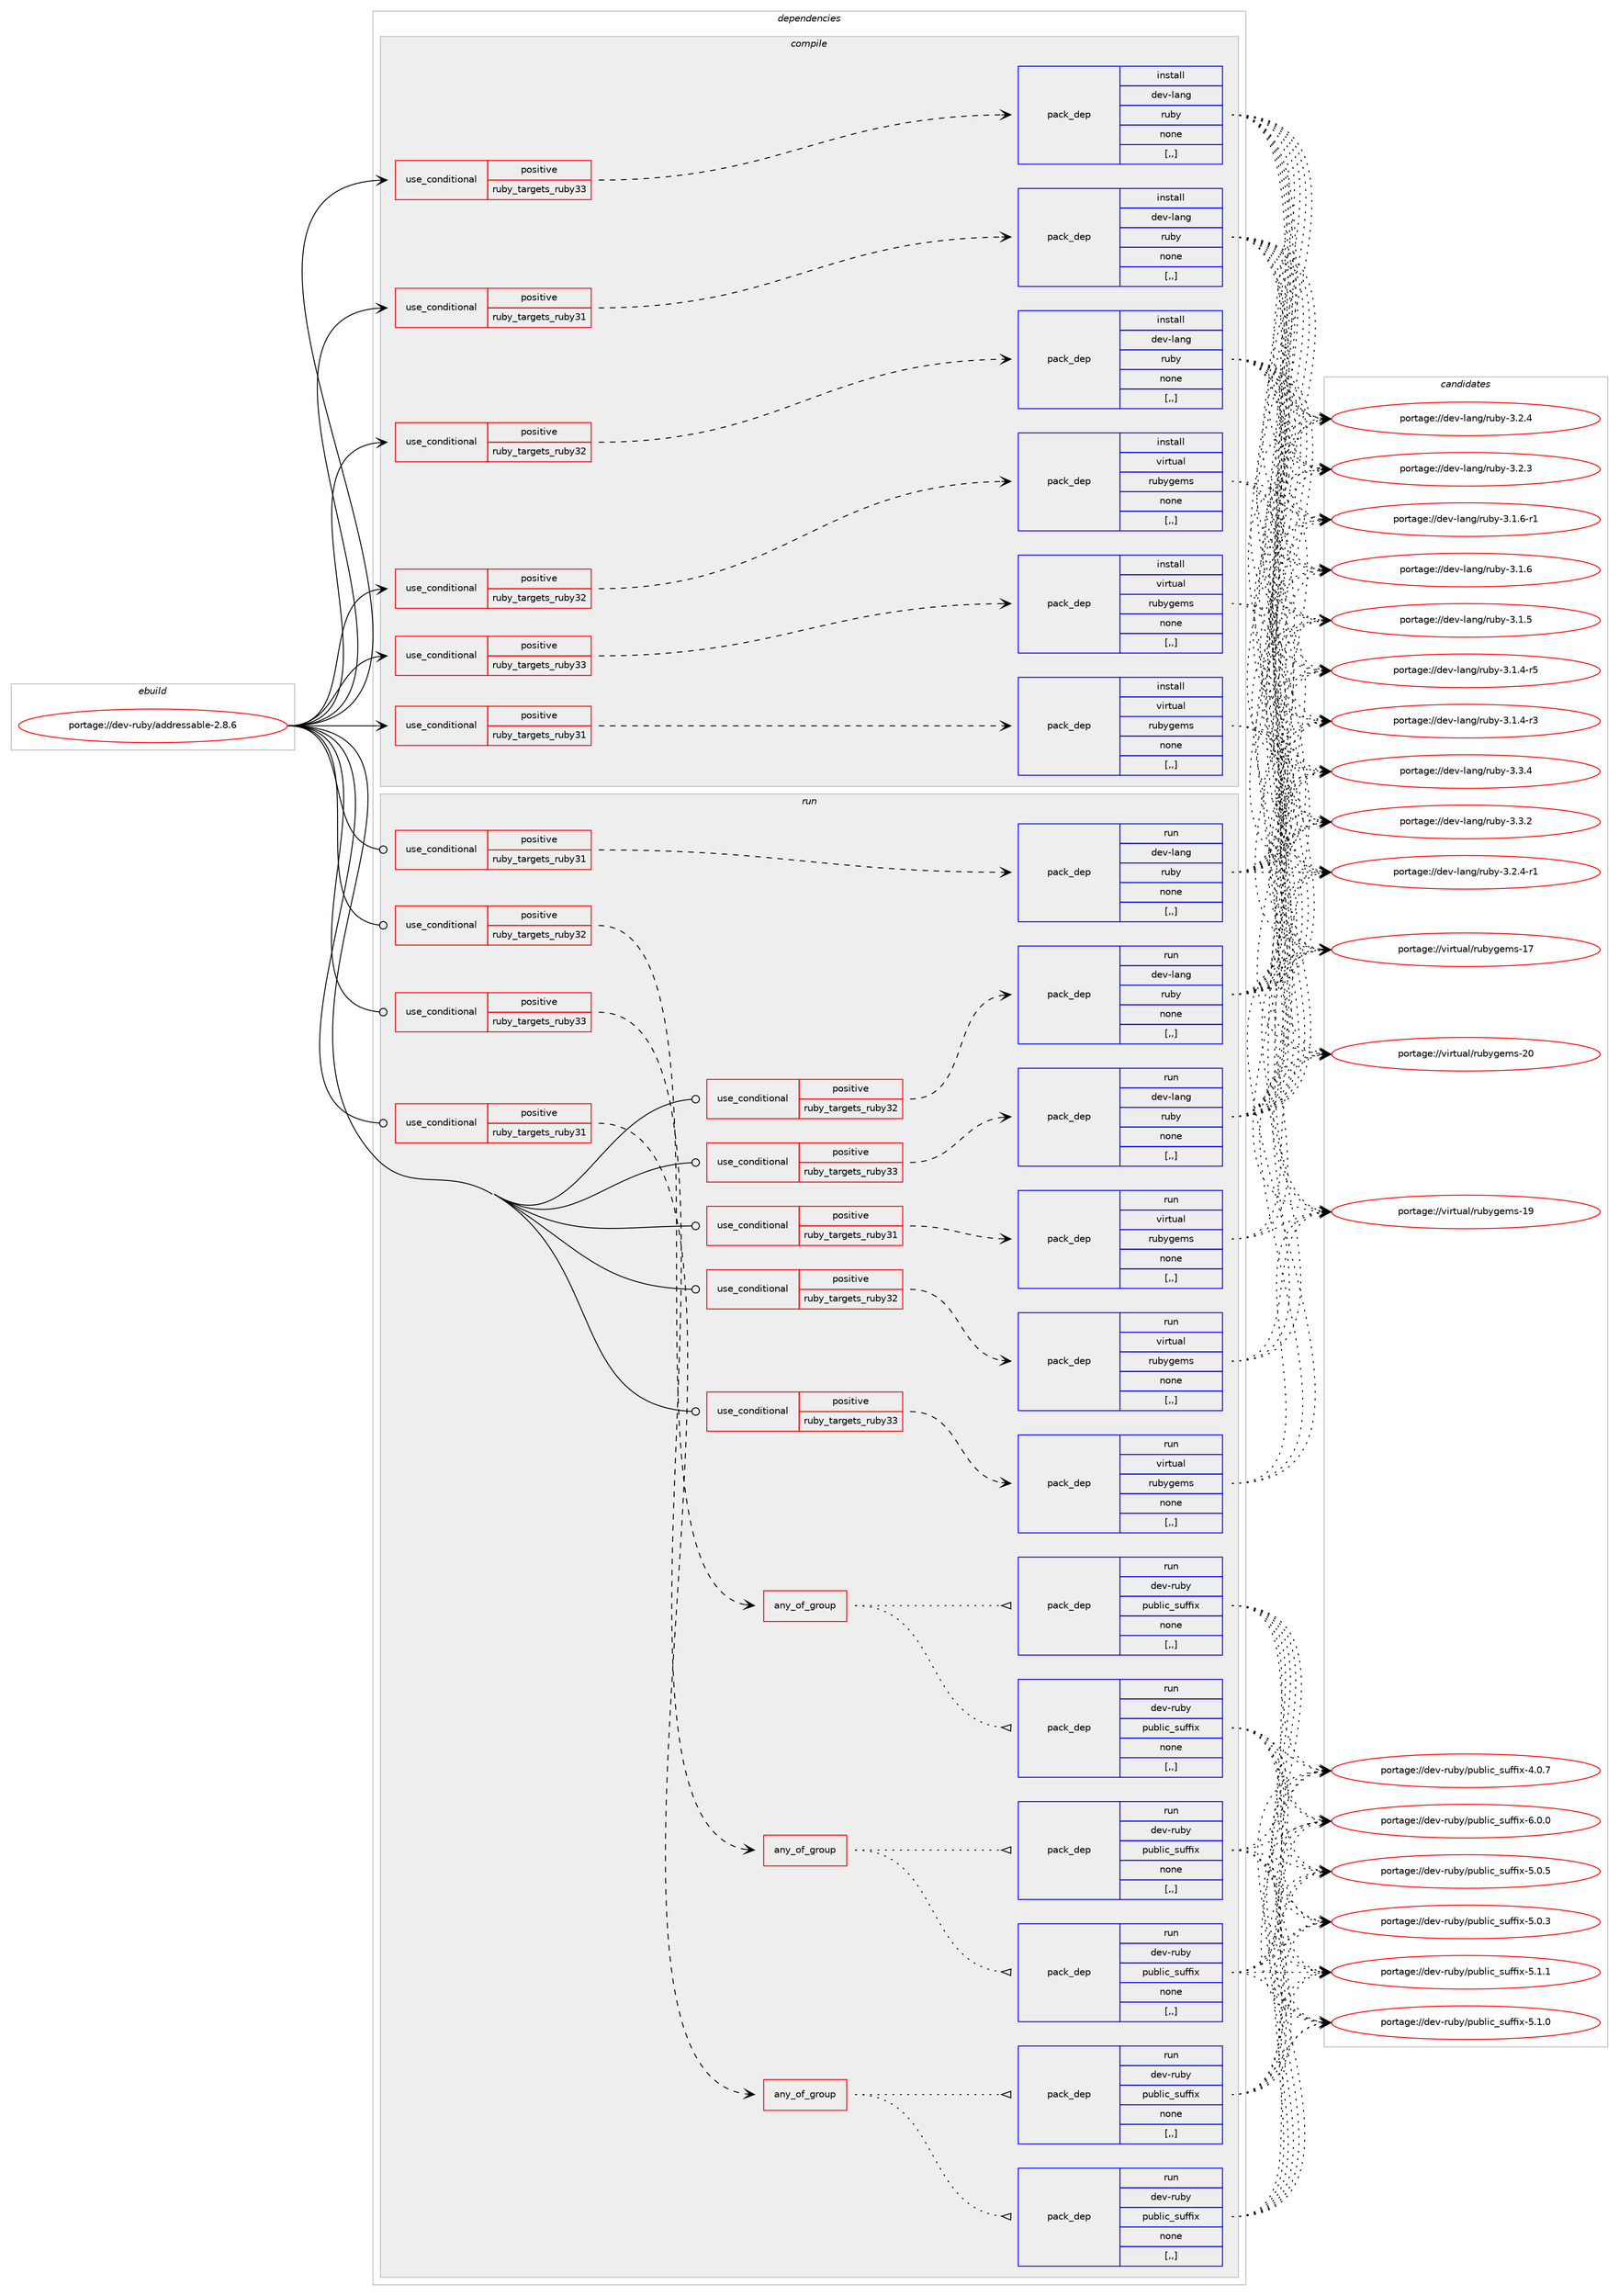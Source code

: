 digraph prolog {

# *************
# Graph options
# *************

newrank=true;
concentrate=true;
compound=true;
graph [rankdir=LR,fontname=Helvetica,fontsize=10,ranksep=1.5];#, ranksep=2.5, nodesep=0.2];
edge  [arrowhead=vee];
node  [fontname=Helvetica,fontsize=10];

# **********
# The ebuild
# **********

subgraph cluster_leftcol {
color=gray;
label=<<i>ebuild</i>>;
id [label="portage://dev-ruby/addressable-2.8.6", color=red, width=4, href="../dev-ruby/addressable-2.8.6.svg"];
}

# ****************
# The dependencies
# ****************

subgraph cluster_midcol {
color=gray;
label=<<i>dependencies</i>>;
subgraph cluster_compile {
fillcolor="#eeeeee";
style=filled;
label=<<i>compile</i>>;
subgraph cond44025 {
dependency175616 [label=<<TABLE BORDER="0" CELLBORDER="1" CELLSPACING="0" CELLPADDING="4"><TR><TD ROWSPAN="3" CELLPADDING="10">use_conditional</TD></TR><TR><TD>positive</TD></TR><TR><TD>ruby_targets_ruby31</TD></TR></TABLE>>, shape=none, color=red];
subgraph pack130307 {
dependency175617 [label=<<TABLE BORDER="0" CELLBORDER="1" CELLSPACING="0" CELLPADDING="4" WIDTH="220"><TR><TD ROWSPAN="6" CELLPADDING="30">pack_dep</TD></TR><TR><TD WIDTH="110">install</TD></TR><TR><TD>dev-lang</TD></TR><TR><TD>ruby</TD></TR><TR><TD>none</TD></TR><TR><TD>[,,]</TD></TR></TABLE>>, shape=none, color=blue];
}
dependency175616:e -> dependency175617:w [weight=20,style="dashed",arrowhead="vee"];
}
id:e -> dependency175616:w [weight=20,style="solid",arrowhead="vee"];
subgraph cond44026 {
dependency175618 [label=<<TABLE BORDER="0" CELLBORDER="1" CELLSPACING="0" CELLPADDING="4"><TR><TD ROWSPAN="3" CELLPADDING="10">use_conditional</TD></TR><TR><TD>positive</TD></TR><TR><TD>ruby_targets_ruby31</TD></TR></TABLE>>, shape=none, color=red];
subgraph pack130308 {
dependency175619 [label=<<TABLE BORDER="0" CELLBORDER="1" CELLSPACING="0" CELLPADDING="4" WIDTH="220"><TR><TD ROWSPAN="6" CELLPADDING="30">pack_dep</TD></TR><TR><TD WIDTH="110">install</TD></TR><TR><TD>virtual</TD></TR><TR><TD>rubygems</TD></TR><TR><TD>none</TD></TR><TR><TD>[,,]</TD></TR></TABLE>>, shape=none, color=blue];
}
dependency175618:e -> dependency175619:w [weight=20,style="dashed",arrowhead="vee"];
}
id:e -> dependency175618:w [weight=20,style="solid",arrowhead="vee"];
subgraph cond44027 {
dependency175620 [label=<<TABLE BORDER="0" CELLBORDER="1" CELLSPACING="0" CELLPADDING="4"><TR><TD ROWSPAN="3" CELLPADDING="10">use_conditional</TD></TR><TR><TD>positive</TD></TR><TR><TD>ruby_targets_ruby32</TD></TR></TABLE>>, shape=none, color=red];
subgraph pack130309 {
dependency175621 [label=<<TABLE BORDER="0" CELLBORDER="1" CELLSPACING="0" CELLPADDING="4" WIDTH="220"><TR><TD ROWSPAN="6" CELLPADDING="30">pack_dep</TD></TR><TR><TD WIDTH="110">install</TD></TR><TR><TD>dev-lang</TD></TR><TR><TD>ruby</TD></TR><TR><TD>none</TD></TR><TR><TD>[,,]</TD></TR></TABLE>>, shape=none, color=blue];
}
dependency175620:e -> dependency175621:w [weight=20,style="dashed",arrowhead="vee"];
}
id:e -> dependency175620:w [weight=20,style="solid",arrowhead="vee"];
subgraph cond44028 {
dependency175622 [label=<<TABLE BORDER="0" CELLBORDER="1" CELLSPACING="0" CELLPADDING="4"><TR><TD ROWSPAN="3" CELLPADDING="10">use_conditional</TD></TR><TR><TD>positive</TD></TR><TR><TD>ruby_targets_ruby32</TD></TR></TABLE>>, shape=none, color=red];
subgraph pack130310 {
dependency175623 [label=<<TABLE BORDER="0" CELLBORDER="1" CELLSPACING="0" CELLPADDING="4" WIDTH="220"><TR><TD ROWSPAN="6" CELLPADDING="30">pack_dep</TD></TR><TR><TD WIDTH="110">install</TD></TR><TR><TD>virtual</TD></TR><TR><TD>rubygems</TD></TR><TR><TD>none</TD></TR><TR><TD>[,,]</TD></TR></TABLE>>, shape=none, color=blue];
}
dependency175622:e -> dependency175623:w [weight=20,style="dashed",arrowhead="vee"];
}
id:e -> dependency175622:w [weight=20,style="solid",arrowhead="vee"];
subgraph cond44029 {
dependency175624 [label=<<TABLE BORDER="0" CELLBORDER="1" CELLSPACING="0" CELLPADDING="4"><TR><TD ROWSPAN="3" CELLPADDING="10">use_conditional</TD></TR><TR><TD>positive</TD></TR><TR><TD>ruby_targets_ruby33</TD></TR></TABLE>>, shape=none, color=red];
subgraph pack130311 {
dependency175625 [label=<<TABLE BORDER="0" CELLBORDER="1" CELLSPACING="0" CELLPADDING="4" WIDTH="220"><TR><TD ROWSPAN="6" CELLPADDING="30">pack_dep</TD></TR><TR><TD WIDTH="110">install</TD></TR><TR><TD>dev-lang</TD></TR><TR><TD>ruby</TD></TR><TR><TD>none</TD></TR><TR><TD>[,,]</TD></TR></TABLE>>, shape=none, color=blue];
}
dependency175624:e -> dependency175625:w [weight=20,style="dashed",arrowhead="vee"];
}
id:e -> dependency175624:w [weight=20,style="solid",arrowhead="vee"];
subgraph cond44030 {
dependency175626 [label=<<TABLE BORDER="0" CELLBORDER="1" CELLSPACING="0" CELLPADDING="4"><TR><TD ROWSPAN="3" CELLPADDING="10">use_conditional</TD></TR><TR><TD>positive</TD></TR><TR><TD>ruby_targets_ruby33</TD></TR></TABLE>>, shape=none, color=red];
subgraph pack130312 {
dependency175627 [label=<<TABLE BORDER="0" CELLBORDER="1" CELLSPACING="0" CELLPADDING="4" WIDTH="220"><TR><TD ROWSPAN="6" CELLPADDING="30">pack_dep</TD></TR><TR><TD WIDTH="110">install</TD></TR><TR><TD>virtual</TD></TR><TR><TD>rubygems</TD></TR><TR><TD>none</TD></TR><TR><TD>[,,]</TD></TR></TABLE>>, shape=none, color=blue];
}
dependency175626:e -> dependency175627:w [weight=20,style="dashed",arrowhead="vee"];
}
id:e -> dependency175626:w [weight=20,style="solid",arrowhead="vee"];
}
subgraph cluster_compileandrun {
fillcolor="#eeeeee";
style=filled;
label=<<i>compile and run</i>>;
}
subgraph cluster_run {
fillcolor="#eeeeee";
style=filled;
label=<<i>run</i>>;
subgraph cond44031 {
dependency175628 [label=<<TABLE BORDER="0" CELLBORDER="1" CELLSPACING="0" CELLPADDING="4"><TR><TD ROWSPAN="3" CELLPADDING="10">use_conditional</TD></TR><TR><TD>positive</TD></TR><TR><TD>ruby_targets_ruby31</TD></TR></TABLE>>, shape=none, color=red];
subgraph any1134 {
dependency175629 [label=<<TABLE BORDER="0" CELLBORDER="1" CELLSPACING="0" CELLPADDING="4"><TR><TD CELLPADDING="10">any_of_group</TD></TR></TABLE>>, shape=none, color=red];subgraph pack130313 {
dependency175630 [label=<<TABLE BORDER="0" CELLBORDER="1" CELLSPACING="0" CELLPADDING="4" WIDTH="220"><TR><TD ROWSPAN="6" CELLPADDING="30">pack_dep</TD></TR><TR><TD WIDTH="110">run</TD></TR><TR><TD>dev-ruby</TD></TR><TR><TD>public_suffix</TD></TR><TR><TD>none</TD></TR><TR><TD>[,,]</TD></TR></TABLE>>, shape=none, color=blue];
}
dependency175629:e -> dependency175630:w [weight=20,style="dotted",arrowhead="oinv"];
subgraph pack130314 {
dependency175631 [label=<<TABLE BORDER="0" CELLBORDER="1" CELLSPACING="0" CELLPADDING="4" WIDTH="220"><TR><TD ROWSPAN="6" CELLPADDING="30">pack_dep</TD></TR><TR><TD WIDTH="110">run</TD></TR><TR><TD>dev-ruby</TD></TR><TR><TD>public_suffix</TD></TR><TR><TD>none</TD></TR><TR><TD>[,,]</TD></TR></TABLE>>, shape=none, color=blue];
}
dependency175629:e -> dependency175631:w [weight=20,style="dotted",arrowhead="oinv"];
}
dependency175628:e -> dependency175629:w [weight=20,style="dashed",arrowhead="vee"];
}
id:e -> dependency175628:w [weight=20,style="solid",arrowhead="odot"];
subgraph cond44032 {
dependency175632 [label=<<TABLE BORDER="0" CELLBORDER="1" CELLSPACING="0" CELLPADDING="4"><TR><TD ROWSPAN="3" CELLPADDING="10">use_conditional</TD></TR><TR><TD>positive</TD></TR><TR><TD>ruby_targets_ruby31</TD></TR></TABLE>>, shape=none, color=red];
subgraph pack130315 {
dependency175633 [label=<<TABLE BORDER="0" CELLBORDER="1" CELLSPACING="0" CELLPADDING="4" WIDTH="220"><TR><TD ROWSPAN="6" CELLPADDING="30">pack_dep</TD></TR><TR><TD WIDTH="110">run</TD></TR><TR><TD>dev-lang</TD></TR><TR><TD>ruby</TD></TR><TR><TD>none</TD></TR><TR><TD>[,,]</TD></TR></TABLE>>, shape=none, color=blue];
}
dependency175632:e -> dependency175633:w [weight=20,style="dashed",arrowhead="vee"];
}
id:e -> dependency175632:w [weight=20,style="solid",arrowhead="odot"];
subgraph cond44033 {
dependency175634 [label=<<TABLE BORDER="0" CELLBORDER="1" CELLSPACING="0" CELLPADDING="4"><TR><TD ROWSPAN="3" CELLPADDING="10">use_conditional</TD></TR><TR><TD>positive</TD></TR><TR><TD>ruby_targets_ruby31</TD></TR></TABLE>>, shape=none, color=red];
subgraph pack130316 {
dependency175635 [label=<<TABLE BORDER="0" CELLBORDER="1" CELLSPACING="0" CELLPADDING="4" WIDTH="220"><TR><TD ROWSPAN="6" CELLPADDING="30">pack_dep</TD></TR><TR><TD WIDTH="110">run</TD></TR><TR><TD>virtual</TD></TR><TR><TD>rubygems</TD></TR><TR><TD>none</TD></TR><TR><TD>[,,]</TD></TR></TABLE>>, shape=none, color=blue];
}
dependency175634:e -> dependency175635:w [weight=20,style="dashed",arrowhead="vee"];
}
id:e -> dependency175634:w [weight=20,style="solid",arrowhead="odot"];
subgraph cond44034 {
dependency175636 [label=<<TABLE BORDER="0" CELLBORDER="1" CELLSPACING="0" CELLPADDING="4"><TR><TD ROWSPAN="3" CELLPADDING="10">use_conditional</TD></TR><TR><TD>positive</TD></TR><TR><TD>ruby_targets_ruby32</TD></TR></TABLE>>, shape=none, color=red];
subgraph any1135 {
dependency175637 [label=<<TABLE BORDER="0" CELLBORDER="1" CELLSPACING="0" CELLPADDING="4"><TR><TD CELLPADDING="10">any_of_group</TD></TR></TABLE>>, shape=none, color=red];subgraph pack130317 {
dependency175638 [label=<<TABLE BORDER="0" CELLBORDER="1" CELLSPACING="0" CELLPADDING="4" WIDTH="220"><TR><TD ROWSPAN="6" CELLPADDING="30">pack_dep</TD></TR><TR><TD WIDTH="110">run</TD></TR><TR><TD>dev-ruby</TD></TR><TR><TD>public_suffix</TD></TR><TR><TD>none</TD></TR><TR><TD>[,,]</TD></TR></TABLE>>, shape=none, color=blue];
}
dependency175637:e -> dependency175638:w [weight=20,style="dotted",arrowhead="oinv"];
subgraph pack130318 {
dependency175639 [label=<<TABLE BORDER="0" CELLBORDER="1" CELLSPACING="0" CELLPADDING="4" WIDTH="220"><TR><TD ROWSPAN="6" CELLPADDING="30">pack_dep</TD></TR><TR><TD WIDTH="110">run</TD></TR><TR><TD>dev-ruby</TD></TR><TR><TD>public_suffix</TD></TR><TR><TD>none</TD></TR><TR><TD>[,,]</TD></TR></TABLE>>, shape=none, color=blue];
}
dependency175637:e -> dependency175639:w [weight=20,style="dotted",arrowhead="oinv"];
}
dependency175636:e -> dependency175637:w [weight=20,style="dashed",arrowhead="vee"];
}
id:e -> dependency175636:w [weight=20,style="solid",arrowhead="odot"];
subgraph cond44035 {
dependency175640 [label=<<TABLE BORDER="0" CELLBORDER="1" CELLSPACING="0" CELLPADDING="4"><TR><TD ROWSPAN="3" CELLPADDING="10">use_conditional</TD></TR><TR><TD>positive</TD></TR><TR><TD>ruby_targets_ruby32</TD></TR></TABLE>>, shape=none, color=red];
subgraph pack130319 {
dependency175641 [label=<<TABLE BORDER="0" CELLBORDER="1" CELLSPACING="0" CELLPADDING="4" WIDTH="220"><TR><TD ROWSPAN="6" CELLPADDING="30">pack_dep</TD></TR><TR><TD WIDTH="110">run</TD></TR><TR><TD>dev-lang</TD></TR><TR><TD>ruby</TD></TR><TR><TD>none</TD></TR><TR><TD>[,,]</TD></TR></TABLE>>, shape=none, color=blue];
}
dependency175640:e -> dependency175641:w [weight=20,style="dashed",arrowhead="vee"];
}
id:e -> dependency175640:w [weight=20,style="solid",arrowhead="odot"];
subgraph cond44036 {
dependency175642 [label=<<TABLE BORDER="0" CELLBORDER="1" CELLSPACING="0" CELLPADDING="4"><TR><TD ROWSPAN="3" CELLPADDING="10">use_conditional</TD></TR><TR><TD>positive</TD></TR><TR><TD>ruby_targets_ruby32</TD></TR></TABLE>>, shape=none, color=red];
subgraph pack130320 {
dependency175643 [label=<<TABLE BORDER="0" CELLBORDER="1" CELLSPACING="0" CELLPADDING="4" WIDTH="220"><TR><TD ROWSPAN="6" CELLPADDING="30">pack_dep</TD></TR><TR><TD WIDTH="110">run</TD></TR><TR><TD>virtual</TD></TR><TR><TD>rubygems</TD></TR><TR><TD>none</TD></TR><TR><TD>[,,]</TD></TR></TABLE>>, shape=none, color=blue];
}
dependency175642:e -> dependency175643:w [weight=20,style="dashed",arrowhead="vee"];
}
id:e -> dependency175642:w [weight=20,style="solid",arrowhead="odot"];
subgraph cond44037 {
dependency175644 [label=<<TABLE BORDER="0" CELLBORDER="1" CELLSPACING="0" CELLPADDING="4"><TR><TD ROWSPAN="3" CELLPADDING="10">use_conditional</TD></TR><TR><TD>positive</TD></TR><TR><TD>ruby_targets_ruby33</TD></TR></TABLE>>, shape=none, color=red];
subgraph any1136 {
dependency175645 [label=<<TABLE BORDER="0" CELLBORDER="1" CELLSPACING="0" CELLPADDING="4"><TR><TD CELLPADDING="10">any_of_group</TD></TR></TABLE>>, shape=none, color=red];subgraph pack130321 {
dependency175646 [label=<<TABLE BORDER="0" CELLBORDER="1" CELLSPACING="0" CELLPADDING="4" WIDTH="220"><TR><TD ROWSPAN="6" CELLPADDING="30">pack_dep</TD></TR><TR><TD WIDTH="110">run</TD></TR><TR><TD>dev-ruby</TD></TR><TR><TD>public_suffix</TD></TR><TR><TD>none</TD></TR><TR><TD>[,,]</TD></TR></TABLE>>, shape=none, color=blue];
}
dependency175645:e -> dependency175646:w [weight=20,style="dotted",arrowhead="oinv"];
subgraph pack130322 {
dependency175647 [label=<<TABLE BORDER="0" CELLBORDER="1" CELLSPACING="0" CELLPADDING="4" WIDTH="220"><TR><TD ROWSPAN="6" CELLPADDING="30">pack_dep</TD></TR><TR><TD WIDTH="110">run</TD></TR><TR><TD>dev-ruby</TD></TR><TR><TD>public_suffix</TD></TR><TR><TD>none</TD></TR><TR><TD>[,,]</TD></TR></TABLE>>, shape=none, color=blue];
}
dependency175645:e -> dependency175647:w [weight=20,style="dotted",arrowhead="oinv"];
}
dependency175644:e -> dependency175645:w [weight=20,style="dashed",arrowhead="vee"];
}
id:e -> dependency175644:w [weight=20,style="solid",arrowhead="odot"];
subgraph cond44038 {
dependency175648 [label=<<TABLE BORDER="0" CELLBORDER="1" CELLSPACING="0" CELLPADDING="4"><TR><TD ROWSPAN="3" CELLPADDING="10">use_conditional</TD></TR><TR><TD>positive</TD></TR><TR><TD>ruby_targets_ruby33</TD></TR></TABLE>>, shape=none, color=red];
subgraph pack130323 {
dependency175649 [label=<<TABLE BORDER="0" CELLBORDER="1" CELLSPACING="0" CELLPADDING="4" WIDTH="220"><TR><TD ROWSPAN="6" CELLPADDING="30">pack_dep</TD></TR><TR><TD WIDTH="110">run</TD></TR><TR><TD>dev-lang</TD></TR><TR><TD>ruby</TD></TR><TR><TD>none</TD></TR><TR><TD>[,,]</TD></TR></TABLE>>, shape=none, color=blue];
}
dependency175648:e -> dependency175649:w [weight=20,style="dashed",arrowhead="vee"];
}
id:e -> dependency175648:w [weight=20,style="solid",arrowhead="odot"];
subgraph cond44039 {
dependency175650 [label=<<TABLE BORDER="0" CELLBORDER="1" CELLSPACING="0" CELLPADDING="4"><TR><TD ROWSPAN="3" CELLPADDING="10">use_conditional</TD></TR><TR><TD>positive</TD></TR><TR><TD>ruby_targets_ruby33</TD></TR></TABLE>>, shape=none, color=red];
subgraph pack130324 {
dependency175651 [label=<<TABLE BORDER="0" CELLBORDER="1" CELLSPACING="0" CELLPADDING="4" WIDTH="220"><TR><TD ROWSPAN="6" CELLPADDING="30">pack_dep</TD></TR><TR><TD WIDTH="110">run</TD></TR><TR><TD>virtual</TD></TR><TR><TD>rubygems</TD></TR><TR><TD>none</TD></TR><TR><TD>[,,]</TD></TR></TABLE>>, shape=none, color=blue];
}
dependency175650:e -> dependency175651:w [weight=20,style="dashed",arrowhead="vee"];
}
id:e -> dependency175650:w [weight=20,style="solid",arrowhead="odot"];
}
}

# **************
# The candidates
# **************

subgraph cluster_choices {
rank=same;
color=gray;
label=<<i>candidates</i>>;

subgraph choice130307 {
color=black;
nodesep=1;
choice10010111845108971101034711411798121455146514652 [label="portage://dev-lang/ruby-3.3.4", color=red, width=4,href="../dev-lang/ruby-3.3.4.svg"];
choice10010111845108971101034711411798121455146514650 [label="portage://dev-lang/ruby-3.3.2", color=red, width=4,href="../dev-lang/ruby-3.3.2.svg"];
choice100101118451089711010347114117981214551465046524511449 [label="portage://dev-lang/ruby-3.2.4-r1", color=red, width=4,href="../dev-lang/ruby-3.2.4-r1.svg"];
choice10010111845108971101034711411798121455146504652 [label="portage://dev-lang/ruby-3.2.4", color=red, width=4,href="../dev-lang/ruby-3.2.4.svg"];
choice10010111845108971101034711411798121455146504651 [label="portage://dev-lang/ruby-3.2.3", color=red, width=4,href="../dev-lang/ruby-3.2.3.svg"];
choice100101118451089711010347114117981214551464946544511449 [label="portage://dev-lang/ruby-3.1.6-r1", color=red, width=4,href="../dev-lang/ruby-3.1.6-r1.svg"];
choice10010111845108971101034711411798121455146494654 [label="portage://dev-lang/ruby-3.1.6", color=red, width=4,href="../dev-lang/ruby-3.1.6.svg"];
choice10010111845108971101034711411798121455146494653 [label="portage://dev-lang/ruby-3.1.5", color=red, width=4,href="../dev-lang/ruby-3.1.5.svg"];
choice100101118451089711010347114117981214551464946524511453 [label="portage://dev-lang/ruby-3.1.4-r5", color=red, width=4,href="../dev-lang/ruby-3.1.4-r5.svg"];
choice100101118451089711010347114117981214551464946524511451 [label="portage://dev-lang/ruby-3.1.4-r3", color=red, width=4,href="../dev-lang/ruby-3.1.4-r3.svg"];
dependency175617:e -> choice10010111845108971101034711411798121455146514652:w [style=dotted,weight="100"];
dependency175617:e -> choice10010111845108971101034711411798121455146514650:w [style=dotted,weight="100"];
dependency175617:e -> choice100101118451089711010347114117981214551465046524511449:w [style=dotted,weight="100"];
dependency175617:e -> choice10010111845108971101034711411798121455146504652:w [style=dotted,weight="100"];
dependency175617:e -> choice10010111845108971101034711411798121455146504651:w [style=dotted,weight="100"];
dependency175617:e -> choice100101118451089711010347114117981214551464946544511449:w [style=dotted,weight="100"];
dependency175617:e -> choice10010111845108971101034711411798121455146494654:w [style=dotted,weight="100"];
dependency175617:e -> choice10010111845108971101034711411798121455146494653:w [style=dotted,weight="100"];
dependency175617:e -> choice100101118451089711010347114117981214551464946524511453:w [style=dotted,weight="100"];
dependency175617:e -> choice100101118451089711010347114117981214551464946524511451:w [style=dotted,weight="100"];
}
subgraph choice130308 {
color=black;
nodesep=1;
choice118105114116117971084711411798121103101109115455048 [label="portage://virtual/rubygems-20", color=red, width=4,href="../virtual/rubygems-20.svg"];
choice118105114116117971084711411798121103101109115454957 [label="portage://virtual/rubygems-19", color=red, width=4,href="../virtual/rubygems-19.svg"];
choice118105114116117971084711411798121103101109115454955 [label="portage://virtual/rubygems-17", color=red, width=4,href="../virtual/rubygems-17.svg"];
dependency175619:e -> choice118105114116117971084711411798121103101109115455048:w [style=dotted,weight="100"];
dependency175619:e -> choice118105114116117971084711411798121103101109115454957:w [style=dotted,weight="100"];
dependency175619:e -> choice118105114116117971084711411798121103101109115454955:w [style=dotted,weight="100"];
}
subgraph choice130309 {
color=black;
nodesep=1;
choice10010111845108971101034711411798121455146514652 [label="portage://dev-lang/ruby-3.3.4", color=red, width=4,href="../dev-lang/ruby-3.3.4.svg"];
choice10010111845108971101034711411798121455146514650 [label="portage://dev-lang/ruby-3.3.2", color=red, width=4,href="../dev-lang/ruby-3.3.2.svg"];
choice100101118451089711010347114117981214551465046524511449 [label="portage://dev-lang/ruby-3.2.4-r1", color=red, width=4,href="../dev-lang/ruby-3.2.4-r1.svg"];
choice10010111845108971101034711411798121455146504652 [label="portage://dev-lang/ruby-3.2.4", color=red, width=4,href="../dev-lang/ruby-3.2.4.svg"];
choice10010111845108971101034711411798121455146504651 [label="portage://dev-lang/ruby-3.2.3", color=red, width=4,href="../dev-lang/ruby-3.2.3.svg"];
choice100101118451089711010347114117981214551464946544511449 [label="portage://dev-lang/ruby-3.1.6-r1", color=red, width=4,href="../dev-lang/ruby-3.1.6-r1.svg"];
choice10010111845108971101034711411798121455146494654 [label="portage://dev-lang/ruby-3.1.6", color=red, width=4,href="../dev-lang/ruby-3.1.6.svg"];
choice10010111845108971101034711411798121455146494653 [label="portage://dev-lang/ruby-3.1.5", color=red, width=4,href="../dev-lang/ruby-3.1.5.svg"];
choice100101118451089711010347114117981214551464946524511453 [label="portage://dev-lang/ruby-3.1.4-r5", color=red, width=4,href="../dev-lang/ruby-3.1.4-r5.svg"];
choice100101118451089711010347114117981214551464946524511451 [label="portage://dev-lang/ruby-3.1.4-r3", color=red, width=4,href="../dev-lang/ruby-3.1.4-r3.svg"];
dependency175621:e -> choice10010111845108971101034711411798121455146514652:w [style=dotted,weight="100"];
dependency175621:e -> choice10010111845108971101034711411798121455146514650:w [style=dotted,weight="100"];
dependency175621:e -> choice100101118451089711010347114117981214551465046524511449:w [style=dotted,weight="100"];
dependency175621:e -> choice10010111845108971101034711411798121455146504652:w [style=dotted,weight="100"];
dependency175621:e -> choice10010111845108971101034711411798121455146504651:w [style=dotted,weight="100"];
dependency175621:e -> choice100101118451089711010347114117981214551464946544511449:w [style=dotted,weight="100"];
dependency175621:e -> choice10010111845108971101034711411798121455146494654:w [style=dotted,weight="100"];
dependency175621:e -> choice10010111845108971101034711411798121455146494653:w [style=dotted,weight="100"];
dependency175621:e -> choice100101118451089711010347114117981214551464946524511453:w [style=dotted,weight="100"];
dependency175621:e -> choice100101118451089711010347114117981214551464946524511451:w [style=dotted,weight="100"];
}
subgraph choice130310 {
color=black;
nodesep=1;
choice118105114116117971084711411798121103101109115455048 [label="portage://virtual/rubygems-20", color=red, width=4,href="../virtual/rubygems-20.svg"];
choice118105114116117971084711411798121103101109115454957 [label="portage://virtual/rubygems-19", color=red, width=4,href="../virtual/rubygems-19.svg"];
choice118105114116117971084711411798121103101109115454955 [label="portage://virtual/rubygems-17", color=red, width=4,href="../virtual/rubygems-17.svg"];
dependency175623:e -> choice118105114116117971084711411798121103101109115455048:w [style=dotted,weight="100"];
dependency175623:e -> choice118105114116117971084711411798121103101109115454957:w [style=dotted,weight="100"];
dependency175623:e -> choice118105114116117971084711411798121103101109115454955:w [style=dotted,weight="100"];
}
subgraph choice130311 {
color=black;
nodesep=1;
choice10010111845108971101034711411798121455146514652 [label="portage://dev-lang/ruby-3.3.4", color=red, width=4,href="../dev-lang/ruby-3.3.4.svg"];
choice10010111845108971101034711411798121455146514650 [label="portage://dev-lang/ruby-3.3.2", color=red, width=4,href="../dev-lang/ruby-3.3.2.svg"];
choice100101118451089711010347114117981214551465046524511449 [label="portage://dev-lang/ruby-3.2.4-r1", color=red, width=4,href="../dev-lang/ruby-3.2.4-r1.svg"];
choice10010111845108971101034711411798121455146504652 [label="portage://dev-lang/ruby-3.2.4", color=red, width=4,href="../dev-lang/ruby-3.2.4.svg"];
choice10010111845108971101034711411798121455146504651 [label="portage://dev-lang/ruby-3.2.3", color=red, width=4,href="../dev-lang/ruby-3.2.3.svg"];
choice100101118451089711010347114117981214551464946544511449 [label="portage://dev-lang/ruby-3.1.6-r1", color=red, width=4,href="../dev-lang/ruby-3.1.6-r1.svg"];
choice10010111845108971101034711411798121455146494654 [label="portage://dev-lang/ruby-3.1.6", color=red, width=4,href="../dev-lang/ruby-3.1.6.svg"];
choice10010111845108971101034711411798121455146494653 [label="portage://dev-lang/ruby-3.1.5", color=red, width=4,href="../dev-lang/ruby-3.1.5.svg"];
choice100101118451089711010347114117981214551464946524511453 [label="portage://dev-lang/ruby-3.1.4-r5", color=red, width=4,href="../dev-lang/ruby-3.1.4-r5.svg"];
choice100101118451089711010347114117981214551464946524511451 [label="portage://dev-lang/ruby-3.1.4-r3", color=red, width=4,href="../dev-lang/ruby-3.1.4-r3.svg"];
dependency175625:e -> choice10010111845108971101034711411798121455146514652:w [style=dotted,weight="100"];
dependency175625:e -> choice10010111845108971101034711411798121455146514650:w [style=dotted,weight="100"];
dependency175625:e -> choice100101118451089711010347114117981214551465046524511449:w [style=dotted,weight="100"];
dependency175625:e -> choice10010111845108971101034711411798121455146504652:w [style=dotted,weight="100"];
dependency175625:e -> choice10010111845108971101034711411798121455146504651:w [style=dotted,weight="100"];
dependency175625:e -> choice100101118451089711010347114117981214551464946544511449:w [style=dotted,weight="100"];
dependency175625:e -> choice10010111845108971101034711411798121455146494654:w [style=dotted,weight="100"];
dependency175625:e -> choice10010111845108971101034711411798121455146494653:w [style=dotted,weight="100"];
dependency175625:e -> choice100101118451089711010347114117981214551464946524511453:w [style=dotted,weight="100"];
dependency175625:e -> choice100101118451089711010347114117981214551464946524511451:w [style=dotted,weight="100"];
}
subgraph choice130312 {
color=black;
nodesep=1;
choice118105114116117971084711411798121103101109115455048 [label="portage://virtual/rubygems-20", color=red, width=4,href="../virtual/rubygems-20.svg"];
choice118105114116117971084711411798121103101109115454957 [label="portage://virtual/rubygems-19", color=red, width=4,href="../virtual/rubygems-19.svg"];
choice118105114116117971084711411798121103101109115454955 [label="portage://virtual/rubygems-17", color=red, width=4,href="../virtual/rubygems-17.svg"];
dependency175627:e -> choice118105114116117971084711411798121103101109115455048:w [style=dotted,weight="100"];
dependency175627:e -> choice118105114116117971084711411798121103101109115454957:w [style=dotted,weight="100"];
dependency175627:e -> choice118105114116117971084711411798121103101109115454955:w [style=dotted,weight="100"];
}
subgraph choice130313 {
color=black;
nodesep=1;
choice100101118451141179812147112117981081059995115117102102105120455446484648 [label="portage://dev-ruby/public_suffix-6.0.0", color=red, width=4,href="../dev-ruby/public_suffix-6.0.0.svg"];
choice100101118451141179812147112117981081059995115117102102105120455346494649 [label="portage://dev-ruby/public_suffix-5.1.1", color=red, width=4,href="../dev-ruby/public_suffix-5.1.1.svg"];
choice100101118451141179812147112117981081059995115117102102105120455346494648 [label="portage://dev-ruby/public_suffix-5.1.0", color=red, width=4,href="../dev-ruby/public_suffix-5.1.0.svg"];
choice100101118451141179812147112117981081059995115117102102105120455346484653 [label="portage://dev-ruby/public_suffix-5.0.5", color=red, width=4,href="../dev-ruby/public_suffix-5.0.5.svg"];
choice100101118451141179812147112117981081059995115117102102105120455346484651 [label="portage://dev-ruby/public_suffix-5.0.3", color=red, width=4,href="../dev-ruby/public_suffix-5.0.3.svg"];
choice100101118451141179812147112117981081059995115117102102105120455246484655 [label="portage://dev-ruby/public_suffix-4.0.7", color=red, width=4,href="../dev-ruby/public_suffix-4.0.7.svg"];
dependency175630:e -> choice100101118451141179812147112117981081059995115117102102105120455446484648:w [style=dotted,weight="100"];
dependency175630:e -> choice100101118451141179812147112117981081059995115117102102105120455346494649:w [style=dotted,weight="100"];
dependency175630:e -> choice100101118451141179812147112117981081059995115117102102105120455346494648:w [style=dotted,weight="100"];
dependency175630:e -> choice100101118451141179812147112117981081059995115117102102105120455346484653:w [style=dotted,weight="100"];
dependency175630:e -> choice100101118451141179812147112117981081059995115117102102105120455346484651:w [style=dotted,weight="100"];
dependency175630:e -> choice100101118451141179812147112117981081059995115117102102105120455246484655:w [style=dotted,weight="100"];
}
subgraph choice130314 {
color=black;
nodesep=1;
choice100101118451141179812147112117981081059995115117102102105120455446484648 [label="portage://dev-ruby/public_suffix-6.0.0", color=red, width=4,href="../dev-ruby/public_suffix-6.0.0.svg"];
choice100101118451141179812147112117981081059995115117102102105120455346494649 [label="portage://dev-ruby/public_suffix-5.1.1", color=red, width=4,href="../dev-ruby/public_suffix-5.1.1.svg"];
choice100101118451141179812147112117981081059995115117102102105120455346494648 [label="portage://dev-ruby/public_suffix-5.1.0", color=red, width=4,href="../dev-ruby/public_suffix-5.1.0.svg"];
choice100101118451141179812147112117981081059995115117102102105120455346484653 [label="portage://dev-ruby/public_suffix-5.0.5", color=red, width=4,href="../dev-ruby/public_suffix-5.0.5.svg"];
choice100101118451141179812147112117981081059995115117102102105120455346484651 [label="portage://dev-ruby/public_suffix-5.0.3", color=red, width=4,href="../dev-ruby/public_suffix-5.0.3.svg"];
choice100101118451141179812147112117981081059995115117102102105120455246484655 [label="portage://dev-ruby/public_suffix-4.0.7", color=red, width=4,href="../dev-ruby/public_suffix-4.0.7.svg"];
dependency175631:e -> choice100101118451141179812147112117981081059995115117102102105120455446484648:w [style=dotted,weight="100"];
dependency175631:e -> choice100101118451141179812147112117981081059995115117102102105120455346494649:w [style=dotted,weight="100"];
dependency175631:e -> choice100101118451141179812147112117981081059995115117102102105120455346494648:w [style=dotted,weight="100"];
dependency175631:e -> choice100101118451141179812147112117981081059995115117102102105120455346484653:w [style=dotted,weight="100"];
dependency175631:e -> choice100101118451141179812147112117981081059995115117102102105120455346484651:w [style=dotted,weight="100"];
dependency175631:e -> choice100101118451141179812147112117981081059995115117102102105120455246484655:w [style=dotted,weight="100"];
}
subgraph choice130315 {
color=black;
nodesep=1;
choice10010111845108971101034711411798121455146514652 [label="portage://dev-lang/ruby-3.3.4", color=red, width=4,href="../dev-lang/ruby-3.3.4.svg"];
choice10010111845108971101034711411798121455146514650 [label="portage://dev-lang/ruby-3.3.2", color=red, width=4,href="../dev-lang/ruby-3.3.2.svg"];
choice100101118451089711010347114117981214551465046524511449 [label="portage://dev-lang/ruby-3.2.4-r1", color=red, width=4,href="../dev-lang/ruby-3.2.4-r1.svg"];
choice10010111845108971101034711411798121455146504652 [label="portage://dev-lang/ruby-3.2.4", color=red, width=4,href="../dev-lang/ruby-3.2.4.svg"];
choice10010111845108971101034711411798121455146504651 [label="portage://dev-lang/ruby-3.2.3", color=red, width=4,href="../dev-lang/ruby-3.2.3.svg"];
choice100101118451089711010347114117981214551464946544511449 [label="portage://dev-lang/ruby-3.1.6-r1", color=red, width=4,href="../dev-lang/ruby-3.1.6-r1.svg"];
choice10010111845108971101034711411798121455146494654 [label="portage://dev-lang/ruby-3.1.6", color=red, width=4,href="../dev-lang/ruby-3.1.6.svg"];
choice10010111845108971101034711411798121455146494653 [label="portage://dev-lang/ruby-3.1.5", color=red, width=4,href="../dev-lang/ruby-3.1.5.svg"];
choice100101118451089711010347114117981214551464946524511453 [label="portage://dev-lang/ruby-3.1.4-r5", color=red, width=4,href="../dev-lang/ruby-3.1.4-r5.svg"];
choice100101118451089711010347114117981214551464946524511451 [label="portage://dev-lang/ruby-3.1.4-r3", color=red, width=4,href="../dev-lang/ruby-3.1.4-r3.svg"];
dependency175633:e -> choice10010111845108971101034711411798121455146514652:w [style=dotted,weight="100"];
dependency175633:e -> choice10010111845108971101034711411798121455146514650:w [style=dotted,weight="100"];
dependency175633:e -> choice100101118451089711010347114117981214551465046524511449:w [style=dotted,weight="100"];
dependency175633:e -> choice10010111845108971101034711411798121455146504652:w [style=dotted,weight="100"];
dependency175633:e -> choice10010111845108971101034711411798121455146504651:w [style=dotted,weight="100"];
dependency175633:e -> choice100101118451089711010347114117981214551464946544511449:w [style=dotted,weight="100"];
dependency175633:e -> choice10010111845108971101034711411798121455146494654:w [style=dotted,weight="100"];
dependency175633:e -> choice10010111845108971101034711411798121455146494653:w [style=dotted,weight="100"];
dependency175633:e -> choice100101118451089711010347114117981214551464946524511453:w [style=dotted,weight="100"];
dependency175633:e -> choice100101118451089711010347114117981214551464946524511451:w [style=dotted,weight="100"];
}
subgraph choice130316 {
color=black;
nodesep=1;
choice118105114116117971084711411798121103101109115455048 [label="portage://virtual/rubygems-20", color=red, width=4,href="../virtual/rubygems-20.svg"];
choice118105114116117971084711411798121103101109115454957 [label="portage://virtual/rubygems-19", color=red, width=4,href="../virtual/rubygems-19.svg"];
choice118105114116117971084711411798121103101109115454955 [label="portage://virtual/rubygems-17", color=red, width=4,href="../virtual/rubygems-17.svg"];
dependency175635:e -> choice118105114116117971084711411798121103101109115455048:w [style=dotted,weight="100"];
dependency175635:e -> choice118105114116117971084711411798121103101109115454957:w [style=dotted,weight="100"];
dependency175635:e -> choice118105114116117971084711411798121103101109115454955:w [style=dotted,weight="100"];
}
subgraph choice130317 {
color=black;
nodesep=1;
choice100101118451141179812147112117981081059995115117102102105120455446484648 [label="portage://dev-ruby/public_suffix-6.0.0", color=red, width=4,href="../dev-ruby/public_suffix-6.0.0.svg"];
choice100101118451141179812147112117981081059995115117102102105120455346494649 [label="portage://dev-ruby/public_suffix-5.1.1", color=red, width=4,href="../dev-ruby/public_suffix-5.1.1.svg"];
choice100101118451141179812147112117981081059995115117102102105120455346494648 [label="portage://dev-ruby/public_suffix-5.1.0", color=red, width=4,href="../dev-ruby/public_suffix-5.1.0.svg"];
choice100101118451141179812147112117981081059995115117102102105120455346484653 [label="portage://dev-ruby/public_suffix-5.0.5", color=red, width=4,href="../dev-ruby/public_suffix-5.0.5.svg"];
choice100101118451141179812147112117981081059995115117102102105120455346484651 [label="portage://dev-ruby/public_suffix-5.0.3", color=red, width=4,href="../dev-ruby/public_suffix-5.0.3.svg"];
choice100101118451141179812147112117981081059995115117102102105120455246484655 [label="portage://dev-ruby/public_suffix-4.0.7", color=red, width=4,href="../dev-ruby/public_suffix-4.0.7.svg"];
dependency175638:e -> choice100101118451141179812147112117981081059995115117102102105120455446484648:w [style=dotted,weight="100"];
dependency175638:e -> choice100101118451141179812147112117981081059995115117102102105120455346494649:w [style=dotted,weight="100"];
dependency175638:e -> choice100101118451141179812147112117981081059995115117102102105120455346494648:w [style=dotted,weight="100"];
dependency175638:e -> choice100101118451141179812147112117981081059995115117102102105120455346484653:w [style=dotted,weight="100"];
dependency175638:e -> choice100101118451141179812147112117981081059995115117102102105120455346484651:w [style=dotted,weight="100"];
dependency175638:e -> choice100101118451141179812147112117981081059995115117102102105120455246484655:w [style=dotted,weight="100"];
}
subgraph choice130318 {
color=black;
nodesep=1;
choice100101118451141179812147112117981081059995115117102102105120455446484648 [label="portage://dev-ruby/public_suffix-6.0.0", color=red, width=4,href="../dev-ruby/public_suffix-6.0.0.svg"];
choice100101118451141179812147112117981081059995115117102102105120455346494649 [label="portage://dev-ruby/public_suffix-5.1.1", color=red, width=4,href="../dev-ruby/public_suffix-5.1.1.svg"];
choice100101118451141179812147112117981081059995115117102102105120455346494648 [label="portage://dev-ruby/public_suffix-5.1.0", color=red, width=4,href="../dev-ruby/public_suffix-5.1.0.svg"];
choice100101118451141179812147112117981081059995115117102102105120455346484653 [label="portage://dev-ruby/public_suffix-5.0.5", color=red, width=4,href="../dev-ruby/public_suffix-5.0.5.svg"];
choice100101118451141179812147112117981081059995115117102102105120455346484651 [label="portage://dev-ruby/public_suffix-5.0.3", color=red, width=4,href="../dev-ruby/public_suffix-5.0.3.svg"];
choice100101118451141179812147112117981081059995115117102102105120455246484655 [label="portage://dev-ruby/public_suffix-4.0.7", color=red, width=4,href="../dev-ruby/public_suffix-4.0.7.svg"];
dependency175639:e -> choice100101118451141179812147112117981081059995115117102102105120455446484648:w [style=dotted,weight="100"];
dependency175639:e -> choice100101118451141179812147112117981081059995115117102102105120455346494649:w [style=dotted,weight="100"];
dependency175639:e -> choice100101118451141179812147112117981081059995115117102102105120455346494648:w [style=dotted,weight="100"];
dependency175639:e -> choice100101118451141179812147112117981081059995115117102102105120455346484653:w [style=dotted,weight="100"];
dependency175639:e -> choice100101118451141179812147112117981081059995115117102102105120455346484651:w [style=dotted,weight="100"];
dependency175639:e -> choice100101118451141179812147112117981081059995115117102102105120455246484655:w [style=dotted,weight="100"];
}
subgraph choice130319 {
color=black;
nodesep=1;
choice10010111845108971101034711411798121455146514652 [label="portage://dev-lang/ruby-3.3.4", color=red, width=4,href="../dev-lang/ruby-3.3.4.svg"];
choice10010111845108971101034711411798121455146514650 [label="portage://dev-lang/ruby-3.3.2", color=red, width=4,href="../dev-lang/ruby-3.3.2.svg"];
choice100101118451089711010347114117981214551465046524511449 [label="portage://dev-lang/ruby-3.2.4-r1", color=red, width=4,href="../dev-lang/ruby-3.2.4-r1.svg"];
choice10010111845108971101034711411798121455146504652 [label="portage://dev-lang/ruby-3.2.4", color=red, width=4,href="../dev-lang/ruby-3.2.4.svg"];
choice10010111845108971101034711411798121455146504651 [label="portage://dev-lang/ruby-3.2.3", color=red, width=4,href="../dev-lang/ruby-3.2.3.svg"];
choice100101118451089711010347114117981214551464946544511449 [label="portage://dev-lang/ruby-3.1.6-r1", color=red, width=4,href="../dev-lang/ruby-3.1.6-r1.svg"];
choice10010111845108971101034711411798121455146494654 [label="portage://dev-lang/ruby-3.1.6", color=red, width=4,href="../dev-lang/ruby-3.1.6.svg"];
choice10010111845108971101034711411798121455146494653 [label="portage://dev-lang/ruby-3.1.5", color=red, width=4,href="../dev-lang/ruby-3.1.5.svg"];
choice100101118451089711010347114117981214551464946524511453 [label="portage://dev-lang/ruby-3.1.4-r5", color=red, width=4,href="../dev-lang/ruby-3.1.4-r5.svg"];
choice100101118451089711010347114117981214551464946524511451 [label="portage://dev-lang/ruby-3.1.4-r3", color=red, width=4,href="../dev-lang/ruby-3.1.4-r3.svg"];
dependency175641:e -> choice10010111845108971101034711411798121455146514652:w [style=dotted,weight="100"];
dependency175641:e -> choice10010111845108971101034711411798121455146514650:w [style=dotted,weight="100"];
dependency175641:e -> choice100101118451089711010347114117981214551465046524511449:w [style=dotted,weight="100"];
dependency175641:e -> choice10010111845108971101034711411798121455146504652:w [style=dotted,weight="100"];
dependency175641:e -> choice10010111845108971101034711411798121455146504651:w [style=dotted,weight="100"];
dependency175641:e -> choice100101118451089711010347114117981214551464946544511449:w [style=dotted,weight="100"];
dependency175641:e -> choice10010111845108971101034711411798121455146494654:w [style=dotted,weight="100"];
dependency175641:e -> choice10010111845108971101034711411798121455146494653:w [style=dotted,weight="100"];
dependency175641:e -> choice100101118451089711010347114117981214551464946524511453:w [style=dotted,weight="100"];
dependency175641:e -> choice100101118451089711010347114117981214551464946524511451:w [style=dotted,weight="100"];
}
subgraph choice130320 {
color=black;
nodesep=1;
choice118105114116117971084711411798121103101109115455048 [label="portage://virtual/rubygems-20", color=red, width=4,href="../virtual/rubygems-20.svg"];
choice118105114116117971084711411798121103101109115454957 [label="portage://virtual/rubygems-19", color=red, width=4,href="../virtual/rubygems-19.svg"];
choice118105114116117971084711411798121103101109115454955 [label="portage://virtual/rubygems-17", color=red, width=4,href="../virtual/rubygems-17.svg"];
dependency175643:e -> choice118105114116117971084711411798121103101109115455048:w [style=dotted,weight="100"];
dependency175643:e -> choice118105114116117971084711411798121103101109115454957:w [style=dotted,weight="100"];
dependency175643:e -> choice118105114116117971084711411798121103101109115454955:w [style=dotted,weight="100"];
}
subgraph choice130321 {
color=black;
nodesep=1;
choice100101118451141179812147112117981081059995115117102102105120455446484648 [label="portage://dev-ruby/public_suffix-6.0.0", color=red, width=4,href="../dev-ruby/public_suffix-6.0.0.svg"];
choice100101118451141179812147112117981081059995115117102102105120455346494649 [label="portage://dev-ruby/public_suffix-5.1.1", color=red, width=4,href="../dev-ruby/public_suffix-5.1.1.svg"];
choice100101118451141179812147112117981081059995115117102102105120455346494648 [label="portage://dev-ruby/public_suffix-5.1.0", color=red, width=4,href="../dev-ruby/public_suffix-5.1.0.svg"];
choice100101118451141179812147112117981081059995115117102102105120455346484653 [label="portage://dev-ruby/public_suffix-5.0.5", color=red, width=4,href="../dev-ruby/public_suffix-5.0.5.svg"];
choice100101118451141179812147112117981081059995115117102102105120455346484651 [label="portage://dev-ruby/public_suffix-5.0.3", color=red, width=4,href="../dev-ruby/public_suffix-5.0.3.svg"];
choice100101118451141179812147112117981081059995115117102102105120455246484655 [label="portage://dev-ruby/public_suffix-4.0.7", color=red, width=4,href="../dev-ruby/public_suffix-4.0.7.svg"];
dependency175646:e -> choice100101118451141179812147112117981081059995115117102102105120455446484648:w [style=dotted,weight="100"];
dependency175646:e -> choice100101118451141179812147112117981081059995115117102102105120455346494649:w [style=dotted,weight="100"];
dependency175646:e -> choice100101118451141179812147112117981081059995115117102102105120455346494648:w [style=dotted,weight="100"];
dependency175646:e -> choice100101118451141179812147112117981081059995115117102102105120455346484653:w [style=dotted,weight="100"];
dependency175646:e -> choice100101118451141179812147112117981081059995115117102102105120455346484651:w [style=dotted,weight="100"];
dependency175646:e -> choice100101118451141179812147112117981081059995115117102102105120455246484655:w [style=dotted,weight="100"];
}
subgraph choice130322 {
color=black;
nodesep=1;
choice100101118451141179812147112117981081059995115117102102105120455446484648 [label="portage://dev-ruby/public_suffix-6.0.0", color=red, width=4,href="../dev-ruby/public_suffix-6.0.0.svg"];
choice100101118451141179812147112117981081059995115117102102105120455346494649 [label="portage://dev-ruby/public_suffix-5.1.1", color=red, width=4,href="../dev-ruby/public_suffix-5.1.1.svg"];
choice100101118451141179812147112117981081059995115117102102105120455346494648 [label="portage://dev-ruby/public_suffix-5.1.0", color=red, width=4,href="../dev-ruby/public_suffix-5.1.0.svg"];
choice100101118451141179812147112117981081059995115117102102105120455346484653 [label="portage://dev-ruby/public_suffix-5.0.5", color=red, width=4,href="../dev-ruby/public_suffix-5.0.5.svg"];
choice100101118451141179812147112117981081059995115117102102105120455346484651 [label="portage://dev-ruby/public_suffix-5.0.3", color=red, width=4,href="../dev-ruby/public_suffix-5.0.3.svg"];
choice100101118451141179812147112117981081059995115117102102105120455246484655 [label="portage://dev-ruby/public_suffix-4.0.7", color=red, width=4,href="../dev-ruby/public_suffix-4.0.7.svg"];
dependency175647:e -> choice100101118451141179812147112117981081059995115117102102105120455446484648:w [style=dotted,weight="100"];
dependency175647:e -> choice100101118451141179812147112117981081059995115117102102105120455346494649:w [style=dotted,weight="100"];
dependency175647:e -> choice100101118451141179812147112117981081059995115117102102105120455346494648:w [style=dotted,weight="100"];
dependency175647:e -> choice100101118451141179812147112117981081059995115117102102105120455346484653:w [style=dotted,weight="100"];
dependency175647:e -> choice100101118451141179812147112117981081059995115117102102105120455346484651:w [style=dotted,weight="100"];
dependency175647:e -> choice100101118451141179812147112117981081059995115117102102105120455246484655:w [style=dotted,weight="100"];
}
subgraph choice130323 {
color=black;
nodesep=1;
choice10010111845108971101034711411798121455146514652 [label="portage://dev-lang/ruby-3.3.4", color=red, width=4,href="../dev-lang/ruby-3.3.4.svg"];
choice10010111845108971101034711411798121455146514650 [label="portage://dev-lang/ruby-3.3.2", color=red, width=4,href="../dev-lang/ruby-3.3.2.svg"];
choice100101118451089711010347114117981214551465046524511449 [label="portage://dev-lang/ruby-3.2.4-r1", color=red, width=4,href="../dev-lang/ruby-3.2.4-r1.svg"];
choice10010111845108971101034711411798121455146504652 [label="portage://dev-lang/ruby-3.2.4", color=red, width=4,href="../dev-lang/ruby-3.2.4.svg"];
choice10010111845108971101034711411798121455146504651 [label="portage://dev-lang/ruby-3.2.3", color=red, width=4,href="../dev-lang/ruby-3.2.3.svg"];
choice100101118451089711010347114117981214551464946544511449 [label="portage://dev-lang/ruby-3.1.6-r1", color=red, width=4,href="../dev-lang/ruby-3.1.6-r1.svg"];
choice10010111845108971101034711411798121455146494654 [label="portage://dev-lang/ruby-3.1.6", color=red, width=4,href="../dev-lang/ruby-3.1.6.svg"];
choice10010111845108971101034711411798121455146494653 [label="portage://dev-lang/ruby-3.1.5", color=red, width=4,href="../dev-lang/ruby-3.1.5.svg"];
choice100101118451089711010347114117981214551464946524511453 [label="portage://dev-lang/ruby-3.1.4-r5", color=red, width=4,href="../dev-lang/ruby-3.1.4-r5.svg"];
choice100101118451089711010347114117981214551464946524511451 [label="portage://dev-lang/ruby-3.1.4-r3", color=red, width=4,href="../dev-lang/ruby-3.1.4-r3.svg"];
dependency175649:e -> choice10010111845108971101034711411798121455146514652:w [style=dotted,weight="100"];
dependency175649:e -> choice10010111845108971101034711411798121455146514650:w [style=dotted,weight="100"];
dependency175649:e -> choice100101118451089711010347114117981214551465046524511449:w [style=dotted,weight="100"];
dependency175649:e -> choice10010111845108971101034711411798121455146504652:w [style=dotted,weight="100"];
dependency175649:e -> choice10010111845108971101034711411798121455146504651:w [style=dotted,weight="100"];
dependency175649:e -> choice100101118451089711010347114117981214551464946544511449:w [style=dotted,weight="100"];
dependency175649:e -> choice10010111845108971101034711411798121455146494654:w [style=dotted,weight="100"];
dependency175649:e -> choice10010111845108971101034711411798121455146494653:w [style=dotted,weight="100"];
dependency175649:e -> choice100101118451089711010347114117981214551464946524511453:w [style=dotted,weight="100"];
dependency175649:e -> choice100101118451089711010347114117981214551464946524511451:w [style=dotted,weight="100"];
}
subgraph choice130324 {
color=black;
nodesep=1;
choice118105114116117971084711411798121103101109115455048 [label="portage://virtual/rubygems-20", color=red, width=4,href="../virtual/rubygems-20.svg"];
choice118105114116117971084711411798121103101109115454957 [label="portage://virtual/rubygems-19", color=red, width=4,href="../virtual/rubygems-19.svg"];
choice118105114116117971084711411798121103101109115454955 [label="portage://virtual/rubygems-17", color=red, width=4,href="../virtual/rubygems-17.svg"];
dependency175651:e -> choice118105114116117971084711411798121103101109115455048:w [style=dotted,weight="100"];
dependency175651:e -> choice118105114116117971084711411798121103101109115454957:w [style=dotted,weight="100"];
dependency175651:e -> choice118105114116117971084711411798121103101109115454955:w [style=dotted,weight="100"];
}
}

}
